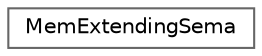 digraph "类继承关系图"
{
 // LATEX_PDF_SIZE
  bgcolor="transparent";
  edge [fontname=Helvetica,fontsize=10,labelfontname=Helvetica,labelfontsize=10];
  node [fontname=Helvetica,fontsize=10,shape=box,height=0.2,width=0.4];
  rankdir="LR";
  Node0 [id="Node000000",label="MemExtendingSema",height=0.2,width=0.4,color="grey40", fillcolor="white", style="filled",URL="$class_mem_extending_sema.html",tooltip=" "];
}
